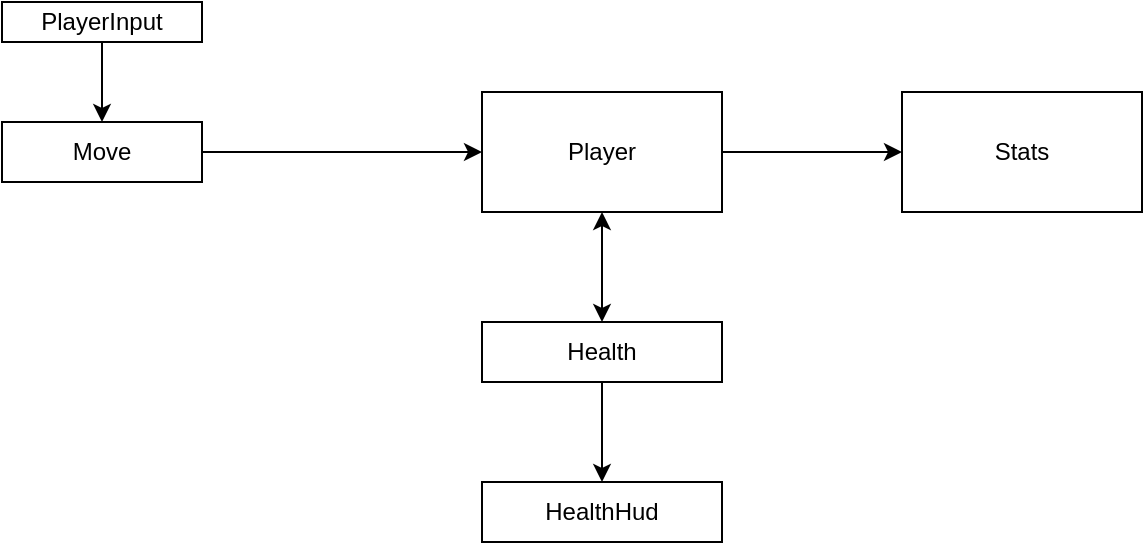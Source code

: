 <mxfile version="22.1.18" type="device">
  <diagram name="Страница — 1" id="9MxxAtfwfTC_lsy1FR-S">
    <mxGraphModel dx="1098" dy="828" grid="1" gridSize="10" guides="1" tooltips="1" connect="1" arrows="1" fold="1" page="1" pageScale="1" pageWidth="827" pageHeight="1169" math="0" shadow="0">
      <root>
        <mxCell id="0" />
        <mxCell id="1" parent="0" />
        <mxCell id="eagjIk8Gbrcy5NbJ7XPt-7" style="edgeStyle=orthogonalEdgeStyle;rounded=0;orthogonalLoop=1;jettySize=auto;html=1;" edge="1" parent="1" source="eagjIk8Gbrcy5NbJ7XPt-1" target="eagjIk8Gbrcy5NbJ7XPt-6">
          <mxGeometry relative="1" as="geometry" />
        </mxCell>
        <mxCell id="eagjIk8Gbrcy5NbJ7XPt-1" value="Player&lt;br&gt;" style="rounded=0;whiteSpace=wrap;html=1;" vertex="1" parent="1">
          <mxGeometry x="300" y="155" width="120" height="60" as="geometry" />
        </mxCell>
        <mxCell id="eagjIk8Gbrcy5NbJ7XPt-5" style="edgeStyle=orthogonalEdgeStyle;rounded=0;orthogonalLoop=1;jettySize=auto;html=1;" edge="1" parent="1" source="eagjIk8Gbrcy5NbJ7XPt-3" target="eagjIk8Gbrcy5NbJ7XPt-4">
          <mxGeometry relative="1" as="geometry" />
        </mxCell>
        <mxCell id="eagjIk8Gbrcy5NbJ7XPt-3" value="Health" style="rounded=0;whiteSpace=wrap;html=1;" vertex="1" parent="1">
          <mxGeometry x="300" y="270" width="120" height="30" as="geometry" />
        </mxCell>
        <mxCell id="eagjIk8Gbrcy5NbJ7XPt-4" value="HealthHud" style="rounded=0;whiteSpace=wrap;html=1;" vertex="1" parent="1">
          <mxGeometry x="300" y="350" width="120" height="30" as="geometry" />
        </mxCell>
        <mxCell id="eagjIk8Gbrcy5NbJ7XPt-6" value="Stats&lt;br&gt;" style="rounded=0;whiteSpace=wrap;html=1;" vertex="1" parent="1">
          <mxGeometry x="510" y="155" width="120" height="60" as="geometry" />
        </mxCell>
        <mxCell id="eagjIk8Gbrcy5NbJ7XPt-9" value="" style="endArrow=classic;startArrow=classic;html=1;rounded=0;exitX=0.5;exitY=0;exitDx=0;exitDy=0;entryX=0.5;entryY=1;entryDx=0;entryDy=0;" edge="1" parent="1" source="eagjIk8Gbrcy5NbJ7XPt-3" target="eagjIk8Gbrcy5NbJ7XPt-1">
          <mxGeometry width="50" height="50" relative="1" as="geometry">
            <mxPoint x="600" y="450" as="sourcePoint" />
            <mxPoint x="650" y="400" as="targetPoint" />
          </mxGeometry>
        </mxCell>
        <mxCell id="eagjIk8Gbrcy5NbJ7XPt-11" style="edgeStyle=orthogonalEdgeStyle;rounded=0;orthogonalLoop=1;jettySize=auto;html=1;entryX=0;entryY=0.5;entryDx=0;entryDy=0;" edge="1" parent="1" source="eagjIk8Gbrcy5NbJ7XPt-10" target="eagjIk8Gbrcy5NbJ7XPt-1">
          <mxGeometry relative="1" as="geometry" />
        </mxCell>
        <mxCell id="eagjIk8Gbrcy5NbJ7XPt-10" value="Move" style="rounded=0;whiteSpace=wrap;html=1;" vertex="1" parent="1">
          <mxGeometry x="60" y="170" width="100" height="30" as="geometry" />
        </mxCell>
        <mxCell id="eagjIk8Gbrcy5NbJ7XPt-13" style="edgeStyle=orthogonalEdgeStyle;rounded=0;orthogonalLoop=1;jettySize=auto;html=1;" edge="1" parent="1" source="eagjIk8Gbrcy5NbJ7XPt-12" target="eagjIk8Gbrcy5NbJ7XPt-10">
          <mxGeometry relative="1" as="geometry" />
        </mxCell>
        <mxCell id="eagjIk8Gbrcy5NbJ7XPt-12" value="PlayerInput" style="rounded=0;whiteSpace=wrap;html=1;" vertex="1" parent="1">
          <mxGeometry x="60" y="110" width="100" height="20" as="geometry" />
        </mxCell>
      </root>
    </mxGraphModel>
  </diagram>
</mxfile>
